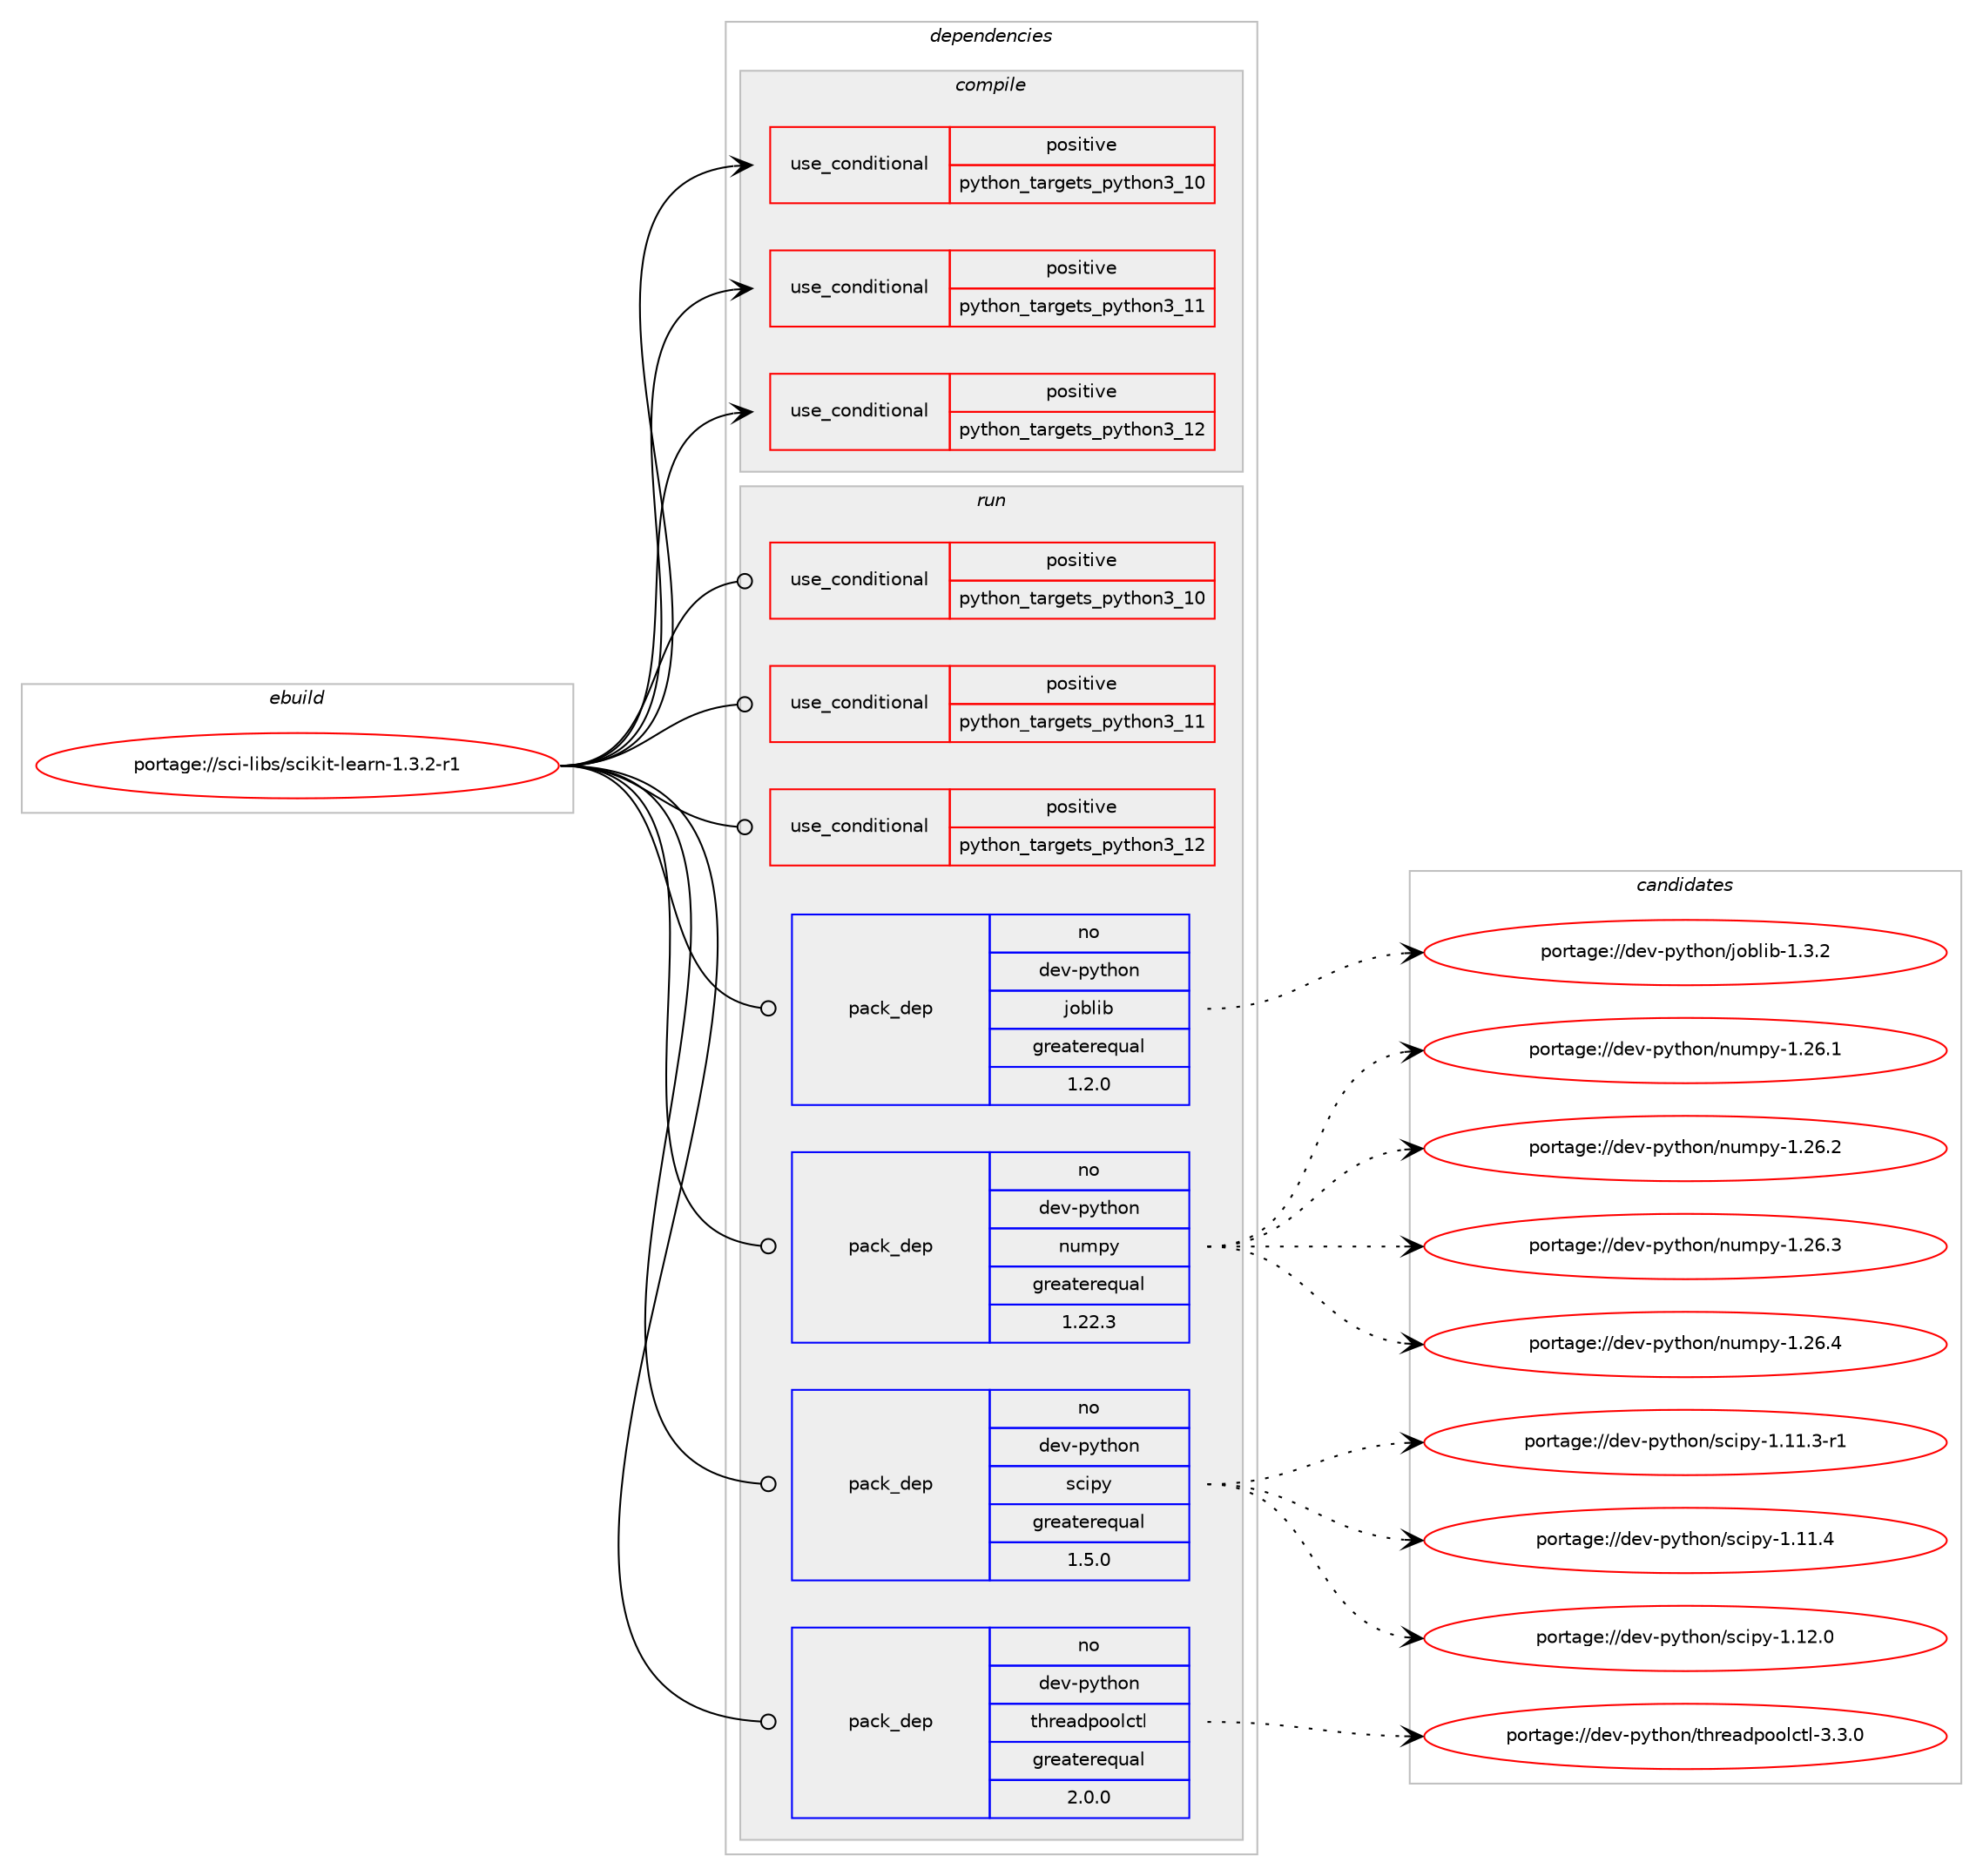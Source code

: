 digraph prolog {

# *************
# Graph options
# *************

newrank=true;
concentrate=true;
compound=true;
graph [rankdir=LR,fontname=Helvetica,fontsize=10,ranksep=1.5];#, ranksep=2.5, nodesep=0.2];
edge  [arrowhead=vee];
node  [fontname=Helvetica,fontsize=10];

# **********
# The ebuild
# **********

subgraph cluster_leftcol {
color=gray;
label=<<i>ebuild</i>>;
id [label="portage://sci-libs/scikit-learn-1.3.2-r1", color=red, width=4, href="../sci-libs/scikit-learn-1.3.2-r1.svg"];
}

# ****************
# The dependencies
# ****************

subgraph cluster_midcol {
color=gray;
label=<<i>dependencies</i>>;
subgraph cluster_compile {
fillcolor="#eeeeee";
style=filled;
label=<<i>compile</i>>;
subgraph cond8248 {
dependency11417 [label=<<TABLE BORDER="0" CELLBORDER="1" CELLSPACING="0" CELLPADDING="4"><TR><TD ROWSPAN="3" CELLPADDING="10">use_conditional</TD></TR><TR><TD>positive</TD></TR><TR><TD>python_targets_python3_10</TD></TR></TABLE>>, shape=none, color=red];
# *** BEGIN UNKNOWN DEPENDENCY TYPE (TODO) ***
# dependency11417 -> package_dependency(portage://sci-libs/scikit-learn-1.3.2-r1,install,no,dev-lang,python,none,[,,],[slot(3.10)],[])
# *** END UNKNOWN DEPENDENCY TYPE (TODO) ***

}
id:e -> dependency11417:w [weight=20,style="solid",arrowhead="vee"];
subgraph cond8249 {
dependency11418 [label=<<TABLE BORDER="0" CELLBORDER="1" CELLSPACING="0" CELLPADDING="4"><TR><TD ROWSPAN="3" CELLPADDING="10">use_conditional</TD></TR><TR><TD>positive</TD></TR><TR><TD>python_targets_python3_11</TD></TR></TABLE>>, shape=none, color=red];
# *** BEGIN UNKNOWN DEPENDENCY TYPE (TODO) ***
# dependency11418 -> package_dependency(portage://sci-libs/scikit-learn-1.3.2-r1,install,no,dev-lang,python,none,[,,],[slot(3.11)],[])
# *** END UNKNOWN DEPENDENCY TYPE (TODO) ***

}
id:e -> dependency11418:w [weight=20,style="solid",arrowhead="vee"];
subgraph cond8250 {
dependency11419 [label=<<TABLE BORDER="0" CELLBORDER="1" CELLSPACING="0" CELLPADDING="4"><TR><TD ROWSPAN="3" CELLPADDING="10">use_conditional</TD></TR><TR><TD>positive</TD></TR><TR><TD>python_targets_python3_12</TD></TR></TABLE>>, shape=none, color=red];
# *** BEGIN UNKNOWN DEPENDENCY TYPE (TODO) ***
# dependency11419 -> package_dependency(portage://sci-libs/scikit-learn-1.3.2-r1,install,no,dev-lang,python,none,[,,],[slot(3.12)],[])
# *** END UNKNOWN DEPENDENCY TYPE (TODO) ***

}
id:e -> dependency11419:w [weight=20,style="solid",arrowhead="vee"];
# *** BEGIN UNKNOWN DEPENDENCY TYPE (TODO) ***
# id -> package_dependency(portage://sci-libs/scikit-learn-1.3.2-r1,install,no,virtual,blas,none,[,,],any_same_slot,[])
# *** END UNKNOWN DEPENDENCY TYPE (TODO) ***

# *** BEGIN UNKNOWN DEPENDENCY TYPE (TODO) ***
# id -> package_dependency(portage://sci-libs/scikit-learn-1.3.2-r1,install,no,virtual,cblas,none,[,,],any_same_slot,[])
# *** END UNKNOWN DEPENDENCY TYPE (TODO) ***

}
subgraph cluster_compileandrun {
fillcolor="#eeeeee";
style=filled;
label=<<i>compile and run</i>>;
}
subgraph cluster_run {
fillcolor="#eeeeee";
style=filled;
label=<<i>run</i>>;
subgraph cond8251 {
dependency11420 [label=<<TABLE BORDER="0" CELLBORDER="1" CELLSPACING="0" CELLPADDING="4"><TR><TD ROWSPAN="3" CELLPADDING="10">use_conditional</TD></TR><TR><TD>positive</TD></TR><TR><TD>python_targets_python3_10</TD></TR></TABLE>>, shape=none, color=red];
# *** BEGIN UNKNOWN DEPENDENCY TYPE (TODO) ***
# dependency11420 -> package_dependency(portage://sci-libs/scikit-learn-1.3.2-r1,run,no,dev-lang,python,none,[,,],[slot(3.10)],[])
# *** END UNKNOWN DEPENDENCY TYPE (TODO) ***

}
id:e -> dependency11420:w [weight=20,style="solid",arrowhead="odot"];
subgraph cond8252 {
dependency11421 [label=<<TABLE BORDER="0" CELLBORDER="1" CELLSPACING="0" CELLPADDING="4"><TR><TD ROWSPAN="3" CELLPADDING="10">use_conditional</TD></TR><TR><TD>positive</TD></TR><TR><TD>python_targets_python3_11</TD></TR></TABLE>>, shape=none, color=red];
# *** BEGIN UNKNOWN DEPENDENCY TYPE (TODO) ***
# dependency11421 -> package_dependency(portage://sci-libs/scikit-learn-1.3.2-r1,run,no,dev-lang,python,none,[,,],[slot(3.11)],[])
# *** END UNKNOWN DEPENDENCY TYPE (TODO) ***

}
id:e -> dependency11421:w [weight=20,style="solid",arrowhead="odot"];
subgraph cond8253 {
dependency11422 [label=<<TABLE BORDER="0" CELLBORDER="1" CELLSPACING="0" CELLPADDING="4"><TR><TD ROWSPAN="3" CELLPADDING="10">use_conditional</TD></TR><TR><TD>positive</TD></TR><TR><TD>python_targets_python3_12</TD></TR></TABLE>>, shape=none, color=red];
# *** BEGIN UNKNOWN DEPENDENCY TYPE (TODO) ***
# dependency11422 -> package_dependency(portage://sci-libs/scikit-learn-1.3.2-r1,run,no,dev-lang,python,none,[,,],[slot(3.12)],[])
# *** END UNKNOWN DEPENDENCY TYPE (TODO) ***

}
id:e -> dependency11422:w [weight=20,style="solid",arrowhead="odot"];
subgraph pack3059 {
dependency11423 [label=<<TABLE BORDER="0" CELLBORDER="1" CELLSPACING="0" CELLPADDING="4" WIDTH="220"><TR><TD ROWSPAN="6" CELLPADDING="30">pack_dep</TD></TR><TR><TD WIDTH="110">no</TD></TR><TR><TD>dev-python</TD></TR><TR><TD>joblib</TD></TR><TR><TD>greaterequal</TD></TR><TR><TD>1.2.0</TD></TR></TABLE>>, shape=none, color=blue];
}
id:e -> dependency11423:w [weight=20,style="solid",arrowhead="odot"];
subgraph pack3060 {
dependency11424 [label=<<TABLE BORDER="0" CELLBORDER="1" CELLSPACING="0" CELLPADDING="4" WIDTH="220"><TR><TD ROWSPAN="6" CELLPADDING="30">pack_dep</TD></TR><TR><TD WIDTH="110">no</TD></TR><TR><TD>dev-python</TD></TR><TR><TD>numpy</TD></TR><TR><TD>greaterequal</TD></TR><TR><TD>1.22.3</TD></TR></TABLE>>, shape=none, color=blue];
}
id:e -> dependency11424:w [weight=20,style="solid",arrowhead="odot"];
subgraph pack3061 {
dependency11425 [label=<<TABLE BORDER="0" CELLBORDER="1" CELLSPACING="0" CELLPADDING="4" WIDTH="220"><TR><TD ROWSPAN="6" CELLPADDING="30">pack_dep</TD></TR><TR><TD WIDTH="110">no</TD></TR><TR><TD>dev-python</TD></TR><TR><TD>scipy</TD></TR><TR><TD>greaterequal</TD></TR><TR><TD>1.5.0</TD></TR></TABLE>>, shape=none, color=blue];
}
id:e -> dependency11425:w [weight=20,style="solid",arrowhead="odot"];
subgraph pack3062 {
dependency11426 [label=<<TABLE BORDER="0" CELLBORDER="1" CELLSPACING="0" CELLPADDING="4" WIDTH="220"><TR><TD ROWSPAN="6" CELLPADDING="30">pack_dep</TD></TR><TR><TD WIDTH="110">no</TD></TR><TR><TD>dev-python</TD></TR><TR><TD>threadpoolctl</TD></TR><TR><TD>greaterequal</TD></TR><TR><TD>2.0.0</TD></TR></TABLE>>, shape=none, color=blue];
}
id:e -> dependency11426:w [weight=20,style="solid",arrowhead="odot"];
# *** BEGIN UNKNOWN DEPENDENCY TYPE (TODO) ***
# id -> package_dependency(portage://sci-libs/scikit-learn-1.3.2-r1,run,no,dev-python,wheel,none,[,,],[],[use(optenable(python_targets_python3_10),negative),use(optenable(python_targets_python3_11),negative),use(optenable(python_targets_python3_12),negative)])
# *** END UNKNOWN DEPENDENCY TYPE (TODO) ***

# *** BEGIN UNKNOWN DEPENDENCY TYPE (TODO) ***
# id -> package_dependency(portage://sci-libs/scikit-learn-1.3.2-r1,run,no,virtual,blas,none,[,,],any_same_slot,[])
# *** END UNKNOWN DEPENDENCY TYPE (TODO) ***

# *** BEGIN UNKNOWN DEPENDENCY TYPE (TODO) ***
# id -> package_dependency(portage://sci-libs/scikit-learn-1.3.2-r1,run,no,virtual,cblas,none,[,,],any_same_slot,[])
# *** END UNKNOWN DEPENDENCY TYPE (TODO) ***

}
}

# **************
# The candidates
# **************

subgraph cluster_choices {
rank=same;
color=gray;
label=<<i>candidates</i>>;

subgraph choice3059 {
color=black;
nodesep=1;
choice10010111845112121116104111110471061119810810598454946514650 [label="portage://dev-python/joblib-1.3.2", color=red, width=4,href="../dev-python/joblib-1.3.2.svg"];
dependency11423:e -> choice10010111845112121116104111110471061119810810598454946514650:w [style=dotted,weight="100"];
}
subgraph choice3060 {
color=black;
nodesep=1;
choice100101118451121211161041111104711011710911212145494650544649 [label="portage://dev-python/numpy-1.26.1", color=red, width=4,href="../dev-python/numpy-1.26.1.svg"];
choice100101118451121211161041111104711011710911212145494650544650 [label="portage://dev-python/numpy-1.26.2", color=red, width=4,href="../dev-python/numpy-1.26.2.svg"];
choice100101118451121211161041111104711011710911212145494650544651 [label="portage://dev-python/numpy-1.26.3", color=red, width=4,href="../dev-python/numpy-1.26.3.svg"];
choice100101118451121211161041111104711011710911212145494650544652 [label="portage://dev-python/numpy-1.26.4", color=red, width=4,href="../dev-python/numpy-1.26.4.svg"];
dependency11424:e -> choice100101118451121211161041111104711011710911212145494650544649:w [style=dotted,weight="100"];
dependency11424:e -> choice100101118451121211161041111104711011710911212145494650544650:w [style=dotted,weight="100"];
dependency11424:e -> choice100101118451121211161041111104711011710911212145494650544651:w [style=dotted,weight="100"];
dependency11424:e -> choice100101118451121211161041111104711011710911212145494650544652:w [style=dotted,weight="100"];
}
subgraph choice3061 {
color=black;
nodesep=1;
choice100101118451121211161041111104711599105112121454946494946514511449 [label="portage://dev-python/scipy-1.11.3-r1", color=red, width=4,href="../dev-python/scipy-1.11.3-r1.svg"];
choice10010111845112121116104111110471159910511212145494649494652 [label="portage://dev-python/scipy-1.11.4", color=red, width=4,href="../dev-python/scipy-1.11.4.svg"];
choice10010111845112121116104111110471159910511212145494649504648 [label="portage://dev-python/scipy-1.12.0", color=red, width=4,href="../dev-python/scipy-1.12.0.svg"];
dependency11425:e -> choice100101118451121211161041111104711599105112121454946494946514511449:w [style=dotted,weight="100"];
dependency11425:e -> choice10010111845112121116104111110471159910511212145494649494652:w [style=dotted,weight="100"];
dependency11425:e -> choice10010111845112121116104111110471159910511212145494649504648:w [style=dotted,weight="100"];
}
subgraph choice3062 {
color=black;
nodesep=1;
choice10010111845112121116104111110471161041141019710011211111110899116108455146514648 [label="portage://dev-python/threadpoolctl-3.3.0", color=red, width=4,href="../dev-python/threadpoolctl-3.3.0.svg"];
dependency11426:e -> choice10010111845112121116104111110471161041141019710011211111110899116108455146514648:w [style=dotted,weight="100"];
}
}

}
